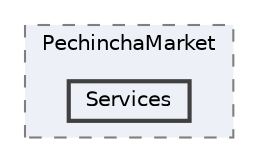 digraph "PechinchaMarket/PechinchaMarket/Services"
{
 // LATEX_PDF_SIZE
  bgcolor="transparent";
  edge [fontname=Helvetica,fontsize=10,labelfontname=Helvetica,labelfontsize=10];
  node [fontname=Helvetica,fontsize=10,shape=box,height=0.2,width=0.4];
  compound=true
  subgraph clusterdir_e202b849b58fa97ff6e569aba69edfa7 {
    graph [ bgcolor="#edf0f7", pencolor="grey50", label="PechinchaMarket", fontname=Helvetica,fontsize=10 style="filled,dashed", URL="dir_e202b849b58fa97ff6e569aba69edfa7.html",tooltip=""]
  dir_6dbb7c76c8dea20bf5279deb1c55d5e7 [label="Services", fillcolor="#edf0f7", color="grey25", style="filled,bold", URL="dir_6dbb7c76c8dea20bf5279deb1c55d5e7.html",tooltip=""];
  }
}
